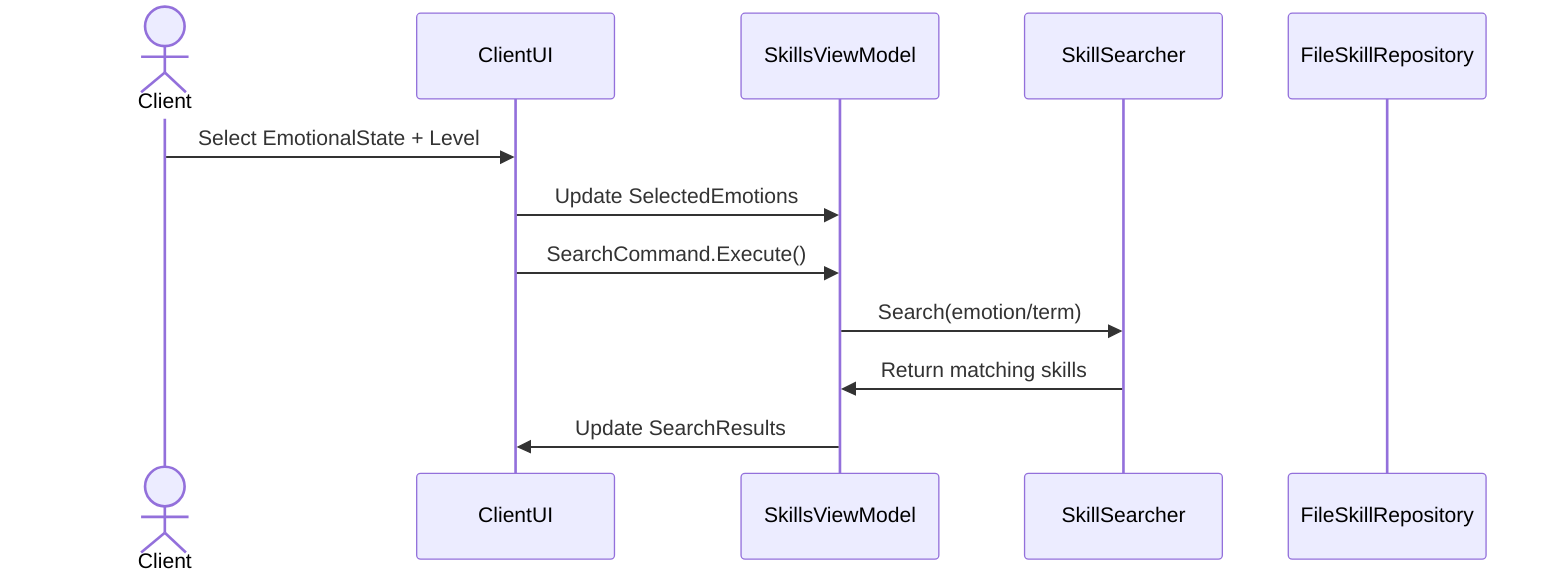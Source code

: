 ﻿sequenceDiagram
    actor Client
    participant UI as ClientUI
    participant VM as SkillsViewModel
    participant Searcher as SkillSearcher
    participant Repo as FileSkillRepository

    Client->>UI: Select EmotionalState + Level
    UI->>VM: Update SelectedEmotions
    UI->>VM: SearchCommand.Execute()
    VM->>Searcher: Search(emotion/term)
    Searcher->>VM: Return matching skills
    VM->>UI: Update SearchResults
